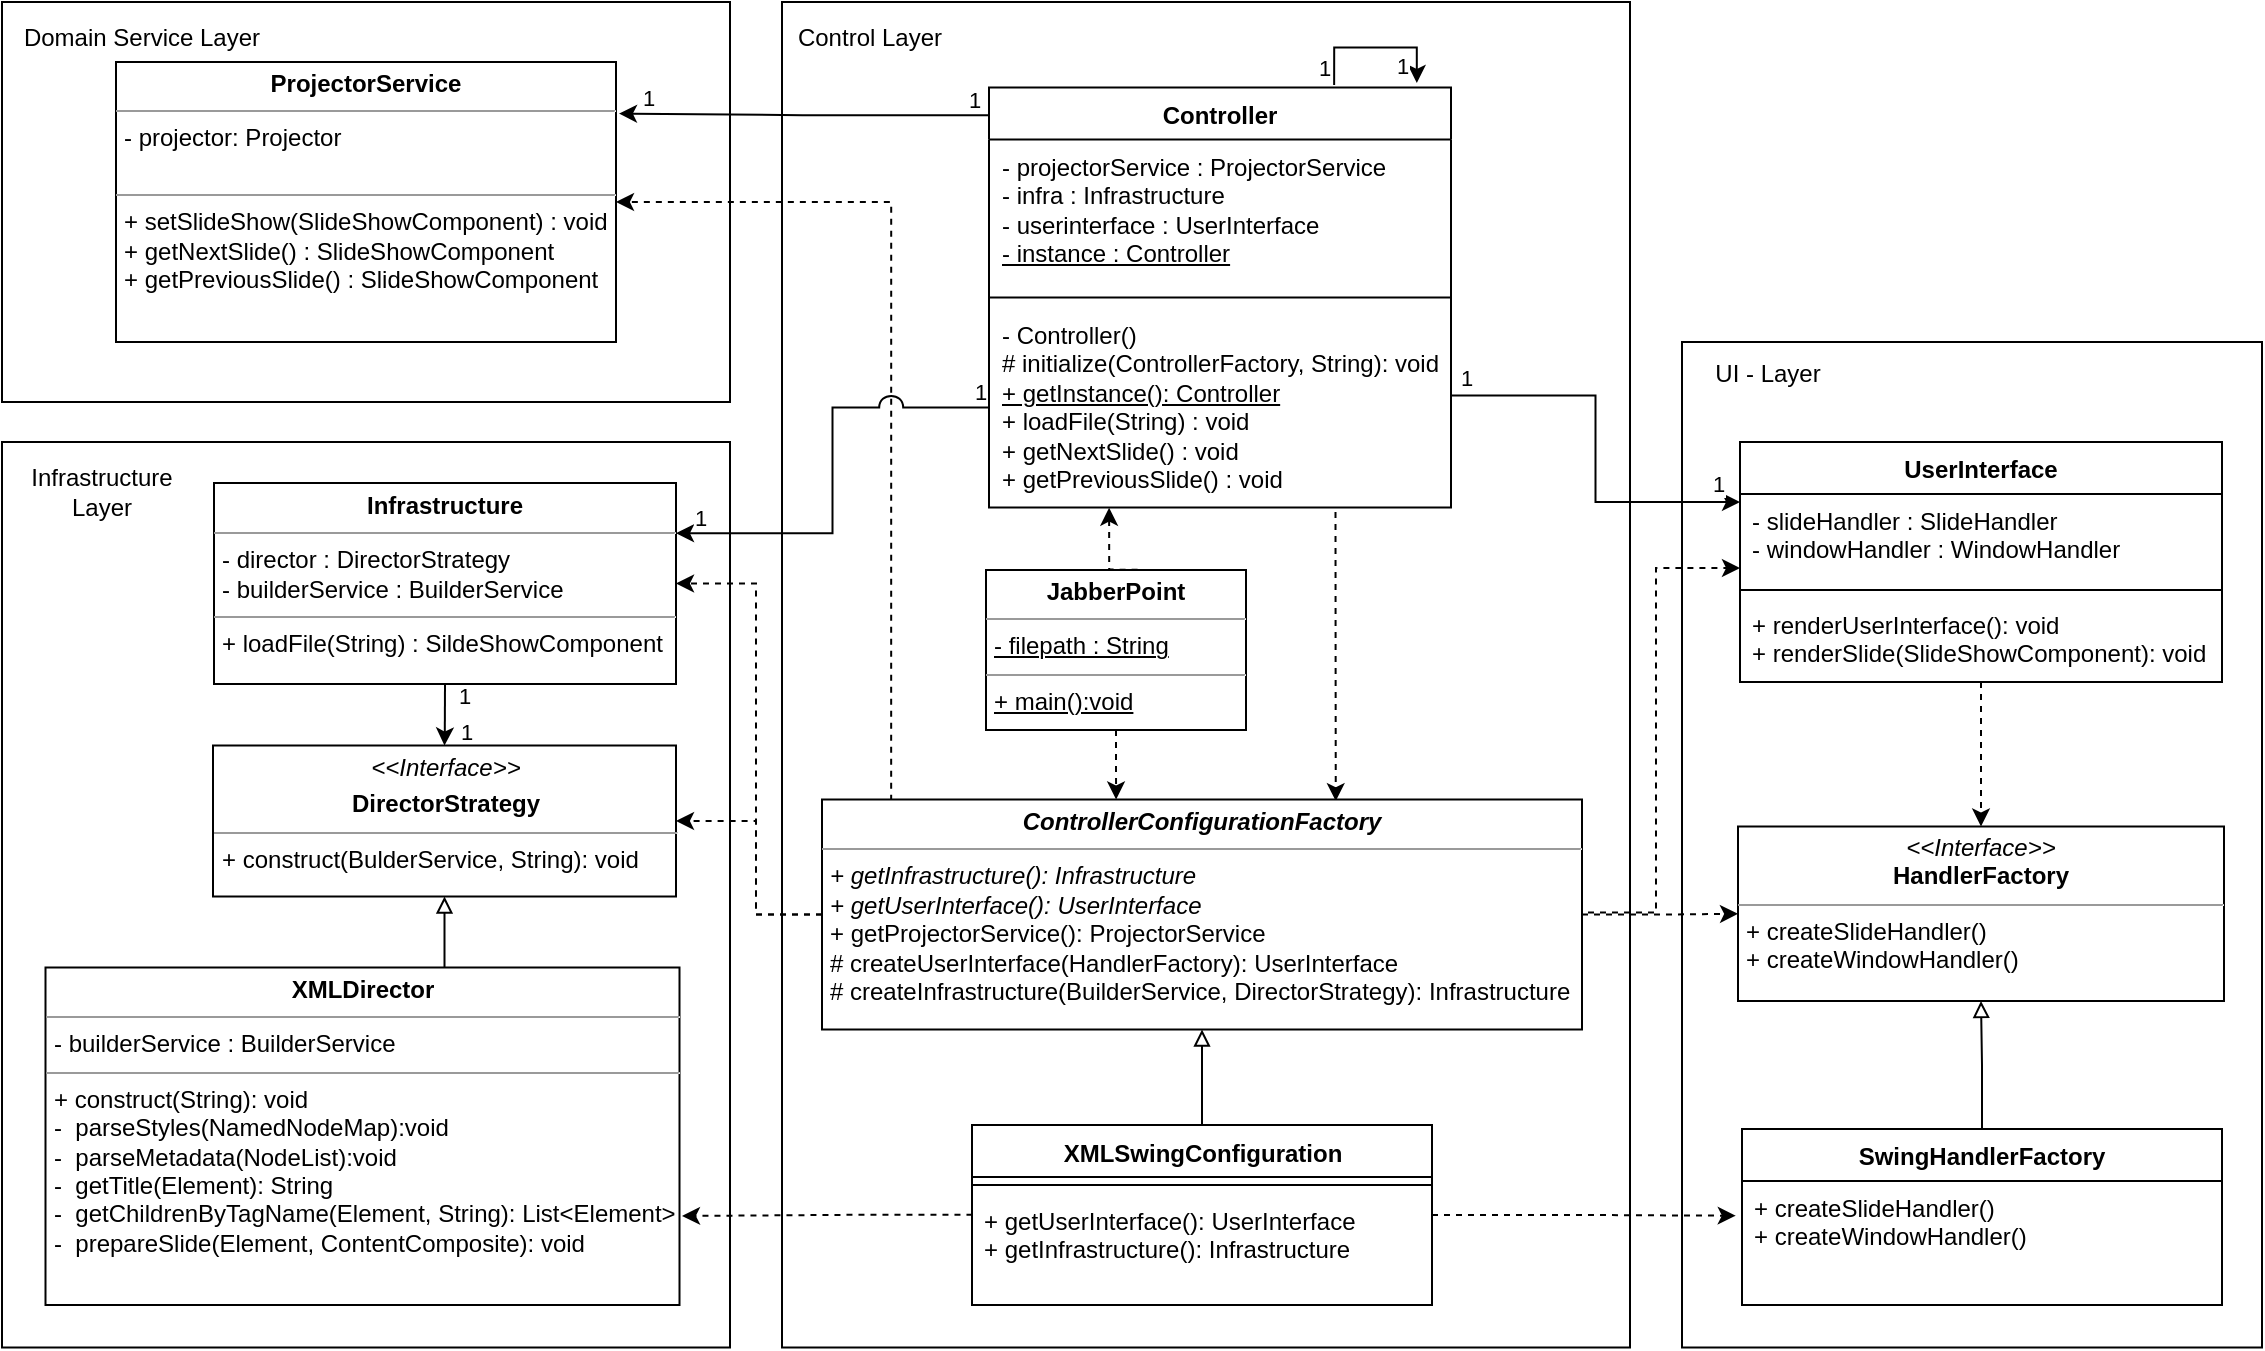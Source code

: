 <mxfile version="20.5.1" type="device"><diagram id="x2zoaYDkT-6Ec520m-VE" name="Page-1"><mxGraphModel dx="1261" dy="675" grid="1" gridSize="10" guides="1" tooltips="1" connect="1" arrows="1" fold="1" page="1" pageScale="1" pageWidth="1654" pageHeight="2336" math="0" shadow="0"><root><mxCell id="0"/><mxCell id="1" parent="0"/><mxCell id="t9tEXEBGN2ZMLMatsX_D-56" value="" style="rounded=0;whiteSpace=wrap;html=1;" vertex="1" parent="1"><mxGeometry x="100" y="290" width="364" height="200" as="geometry"/></mxCell><mxCell id="t9tEXEBGN2ZMLMatsX_D-39" value="" style="rounded=0;whiteSpace=wrap;html=1;" vertex="1" parent="1"><mxGeometry x="940" y="460" width="290" height="502.75" as="geometry"/></mxCell><mxCell id="t9tEXEBGN2ZMLMatsX_D-26" value="" style="rounded=0;whiteSpace=wrap;html=1;" vertex="1" parent="1"><mxGeometry x="100" y="510" width="364" height="452.75" as="geometry"/></mxCell><mxCell id="t9tEXEBGN2ZMLMatsX_D-1" value="" style="rounded=0;whiteSpace=wrap;html=1;" vertex="1" parent="1"><mxGeometry x="490" y="290" width="424" height="672.75" as="geometry"/></mxCell><mxCell id="t9tEXEBGN2ZMLMatsX_D-4" style="edgeStyle=orthogonalEdgeStyle;rounded=0;jumpStyle=none;jumpSize=12;orthogonalLoop=1;jettySize=auto;html=1;entryX=0.676;entryY=0.007;entryDx=0;entryDy=0;dashed=1;startArrow=none;startFill=0;endArrow=classic;endFill=1;exitX=0.75;exitY=1.023;exitDx=0;exitDy=0;exitPerimeter=0;entryPerimeter=0;" edge="1" parent="1" source="t9tEXEBGN2ZMLMatsX_D-8" target="t9tEXEBGN2ZMLMatsX_D-14"><mxGeometry relative="1" as="geometry"><Array as="points"><mxPoint x="767" y="614.75"/><mxPoint x="767" y="614.75"/></Array></mxGeometry></mxCell><mxCell id="t9tEXEBGN2ZMLMatsX_D-51" style="edgeStyle=orthogonalEdgeStyle;rounded=0;orthogonalLoop=1;jettySize=auto;html=1;entryX=0;entryY=0.25;entryDx=0;entryDy=0;endArrow=classic;endFill=1;exitX=1;exitY=0.44;exitDx=0;exitDy=0;exitPerimeter=0;" edge="1" parent="1" source="t9tEXEBGN2ZMLMatsX_D-8" target="t9tEXEBGN2ZMLMatsX_D-43"><mxGeometry relative="1" as="geometry"/></mxCell><mxCell id="t9tEXEBGN2ZMLMatsX_D-59" value="1" style="edgeLabel;html=1;align=center;verticalAlign=middle;resizable=0;points=[];" vertex="1" connectable="0" parent="t9tEXEBGN2ZMLMatsX_D-51"><mxGeometry x="-0.908" y="2" relative="1" as="geometry"><mxPoint x="-2" y="-7" as="offset"/></mxGeometry></mxCell><mxCell id="t9tEXEBGN2ZMLMatsX_D-60" value="1" style="edgeLabel;html=1;align=center;verticalAlign=middle;resizable=0;points=[];" vertex="1" connectable="0" parent="t9tEXEBGN2ZMLMatsX_D-51"><mxGeometry x="0.857" y="1" relative="1" as="geometry"><mxPoint x="3" y="-8" as="offset"/></mxGeometry></mxCell><mxCell id="t9tEXEBGN2ZMLMatsX_D-58" style="edgeStyle=orthogonalEdgeStyle;rounded=0;orthogonalLoop=1;jettySize=auto;html=1;entryX=1.006;entryY=0.184;entryDx=0;entryDy=0;entryPerimeter=0;endArrow=classic;endFill=1;exitX=0.001;exitY=0.066;exitDx=0;exitDy=0;exitPerimeter=0;" edge="1" parent="1" source="t9tEXEBGN2ZMLMatsX_D-5" target="t9tEXEBGN2ZMLMatsX_D-55"><mxGeometry relative="1" as="geometry"/></mxCell><mxCell id="t9tEXEBGN2ZMLMatsX_D-61" value="1" style="edgeLabel;html=1;align=center;verticalAlign=middle;resizable=0;points=[];" vertex="1" connectable="0" parent="t9tEXEBGN2ZMLMatsX_D-58"><mxGeometry x="-0.906" relative="1" as="geometry"><mxPoint x="1" y="-8" as="offset"/></mxGeometry></mxCell><mxCell id="t9tEXEBGN2ZMLMatsX_D-62" value="1" style="edgeLabel;html=1;align=center;verticalAlign=middle;resizable=0;points=[];" vertex="1" connectable="0" parent="t9tEXEBGN2ZMLMatsX_D-58"><mxGeometry x="0.831" relative="1" as="geometry"><mxPoint x="-1" y="-8" as="offset"/></mxGeometry></mxCell><mxCell id="t9tEXEBGN2ZMLMatsX_D-5" value="Controller" style="swimlane;fontStyle=1;align=center;verticalAlign=top;childLayout=stackLayout;horizontal=1;startSize=26;horizontalStack=0;resizeParent=1;resizeParentMax=0;resizeLast=0;collapsible=1;marginBottom=0;" vertex="1" parent="1"><mxGeometry x="593.5" y="332.75" width="231" height="210" as="geometry"/></mxCell><mxCell id="t9tEXEBGN2ZMLMatsX_D-6" value="- projectorService : ProjectorService&lt;br&gt;- infra : Infrastructure&lt;br&gt;- userinterface : UserInterface&lt;br&gt;&lt;u&gt;- instance : Controller&lt;/u&gt;" style="text;strokeColor=none;fillColor=none;align=left;verticalAlign=top;spacingLeft=4;spacingRight=4;overflow=hidden;rotatable=0;points=[[0,0.5],[1,0.5]];portConstraint=eastwest;fontStyle=0;html=1;" vertex="1" parent="t9tEXEBGN2ZMLMatsX_D-5"><mxGeometry y="26" width="231" height="74" as="geometry"/></mxCell><mxCell id="t9tEXEBGN2ZMLMatsX_D-7" value="" style="line;strokeWidth=1;fillColor=none;align=left;verticalAlign=middle;spacingTop=-1;spacingLeft=3;spacingRight=3;rotatable=0;labelPosition=right;points=[];portConstraint=eastwest;strokeColor=inherit;" vertex="1" parent="t9tEXEBGN2ZMLMatsX_D-5"><mxGeometry y="100" width="231" height="10" as="geometry"/></mxCell><mxCell id="t9tEXEBGN2ZMLMatsX_D-8" value="- Controller()&lt;br&gt;# initialize(ControllerFactory, String): void&lt;br&gt;&lt;u&gt;+ getInstance(): Controller&lt;/u&gt;&lt;br&gt;+ loadFile(String) : void&lt;br&gt;+ getNextSlide() : void&lt;br&gt;+ getPreviousSlide() : void" style="text;strokeColor=none;fillColor=none;align=left;verticalAlign=top;spacingLeft=4;spacingRight=4;overflow=hidden;rotatable=0;points=[[0,0.5],[1,0.5]];portConstraint=eastwest;html=1;" vertex="1" parent="t9tEXEBGN2ZMLMatsX_D-5"><mxGeometry y="110" width="231" height="100" as="geometry"/></mxCell><mxCell id="t9tEXEBGN2ZMLMatsX_D-9" style="edgeStyle=orthogonalEdgeStyle;rounded=0;orthogonalLoop=1;jettySize=auto;html=1;startArrow=none;startFill=0;endArrow=classic;endFill=1;exitX=0.593;exitY=0;exitDx=0;exitDy=0;exitPerimeter=0;entryX=0.788;entryY=-0.005;entryDx=0;entryDy=0;entryPerimeter=0;" edge="1" parent="1"><mxGeometry relative="1" as="geometry"><mxPoint x="807.416" y="330.5" as="targetPoint"/><Array as="points"><mxPoint x="766" y="312.75"/><mxPoint x="807" y="312.75"/></Array><mxPoint x="766.076" y="331.5" as="sourcePoint"/></mxGeometry></mxCell><mxCell id="t9tEXEBGN2ZMLMatsX_D-10" value="1" style="edgeLabel;html=1;align=center;verticalAlign=middle;resizable=0;points=[];" vertex="1" connectable="0" parent="t9tEXEBGN2ZMLMatsX_D-9"><mxGeometry x="-0.785" y="1" relative="1" as="geometry"><mxPoint x="-4" as="offset"/></mxGeometry></mxCell><mxCell id="t9tEXEBGN2ZMLMatsX_D-11" value="1" style="edgeLabel;html=1;align=center;verticalAlign=middle;resizable=0;points=[];" vertex="1" connectable="0" parent="t9tEXEBGN2ZMLMatsX_D-9"><mxGeometry x="0.793" relative="1" as="geometry"><mxPoint x="-8" as="offset"/></mxGeometry></mxCell><mxCell id="t9tEXEBGN2ZMLMatsX_D-12" value="Control Layer" style="text;html=1;strokeColor=none;fillColor=none;align=center;verticalAlign=middle;whiteSpace=wrap;rounded=0;" vertex="1" parent="1"><mxGeometry x="494" y="292.75" width="80" height="30" as="geometry"/></mxCell><mxCell id="t9tEXEBGN2ZMLMatsX_D-13" style="edgeStyle=orthogonalEdgeStyle;rounded=0;orthogonalLoop=1;jettySize=auto;html=1;endArrow=classic;endFill=1;dashed=1;exitX=0.583;exitY=-0.002;exitDx=0;exitDy=0;entryX=0.26;entryY=1.001;entryDx=0;entryDy=0;entryPerimeter=0;exitPerimeter=0;" edge="1" parent="1" source="t9tEXEBGN2ZMLMatsX_D-20" target="t9tEXEBGN2ZMLMatsX_D-8"><mxGeometry relative="1" as="geometry"><mxPoint x="685" y="532.75" as="targetPoint"/><mxPoint x="724.5" y="564.5" as="sourcePoint"/></mxGeometry></mxCell><mxCell id="t9tEXEBGN2ZMLMatsX_D-38" style="edgeStyle=orthogonalEdgeStyle;rounded=0;orthogonalLoop=1;jettySize=auto;html=1;entryX=1;entryY=0.5;entryDx=0;entryDy=0;dashed=1;" edge="1" parent="1" source="t9tEXEBGN2ZMLMatsX_D-14" target="t9tEXEBGN2ZMLMatsX_D-33"><mxGeometry relative="1" as="geometry"><Array as="points"><mxPoint x="477" y="746"/><mxPoint x="477" y="699"/></Array></mxGeometry></mxCell><mxCell id="t9tEXEBGN2ZMLMatsX_D-48" style="edgeStyle=orthogonalEdgeStyle;rounded=0;orthogonalLoop=1;jettySize=auto;html=1;entryX=0;entryY=0.5;entryDx=0;entryDy=0;dashed=1;" edge="1" parent="1" source="t9tEXEBGN2ZMLMatsX_D-14" target="t9tEXEBGN2ZMLMatsX_D-40"><mxGeometry relative="1" as="geometry"/></mxCell><mxCell id="t9tEXEBGN2ZMLMatsX_D-49" style="edgeStyle=orthogonalEdgeStyle;rounded=0;orthogonalLoop=1;jettySize=auto;html=1;dashed=1;exitX=1;exitY=0.5;exitDx=0;exitDy=0;" edge="1" parent="1" target="t9tEXEBGN2ZMLMatsX_D-44"><mxGeometry relative="1" as="geometry"><mxPoint x="887" y="745.28" as="sourcePoint"/><mxPoint x="960.662" y="573.002" as="targetPoint"/><Array as="points"><mxPoint x="927" y="745"/><mxPoint x="927" y="573"/></Array></mxGeometry></mxCell><mxCell id="t9tEXEBGN2ZMLMatsX_D-57" style="edgeStyle=orthogonalEdgeStyle;rounded=0;orthogonalLoop=1;jettySize=auto;html=1;entryX=1;entryY=0.5;entryDx=0;entryDy=0;endArrow=classic;endFill=1;exitX=0.091;exitY=0.005;exitDx=0;exitDy=0;exitPerimeter=0;dashed=1;" edge="1" parent="1" source="t9tEXEBGN2ZMLMatsX_D-14" target="t9tEXEBGN2ZMLMatsX_D-55"><mxGeometry relative="1" as="geometry"/></mxCell><mxCell id="t9tEXEBGN2ZMLMatsX_D-14" value="&lt;p style=&quot;margin:0px;margin-top:4px;text-align:center;&quot;&gt;&lt;b&gt;&lt;i&gt;ControllerConfigurationFactory&lt;/i&gt;&lt;/b&gt;&lt;/p&gt;&lt;hr size=&quot;1&quot;&gt;&lt;p style=&quot;margin:0px;margin-left:4px;&quot;&gt;&lt;/p&gt;&lt;p style=&quot;margin:0px;margin-left:4px;&quot;&gt;&lt;i&gt;+ getInfrastructure(): Infrastructure&lt;/i&gt;&lt;/p&gt;&lt;p style=&quot;margin:0px;margin-left:4px;&quot;&gt;&lt;i&gt;+ getUserInterface(): UserInterface&lt;/i&gt;&lt;/p&gt;&lt;p style=&quot;margin:0px;margin-left:4px;&quot;&gt;+ getProjectorService(): ProjectorService&lt;/p&gt;&lt;p style=&quot;margin:0px;margin-left:4px;&quot;&gt;# createUserInterface(HandlerFactory): UserInterface&lt;/p&gt;&lt;p style=&quot;margin:0px;margin-left:4px;&quot;&gt;# createInfrastructure(BuilderService, DirectorStrategy): Infrastructure&lt;/p&gt;" style="verticalAlign=top;align=left;overflow=fill;fontSize=12;fontFamily=Helvetica;html=1;" vertex="1" parent="1"><mxGeometry x="510" y="688.75" width="380" height="115" as="geometry"/></mxCell><mxCell id="t9tEXEBGN2ZMLMatsX_D-15" style="edgeStyle=orthogonalEdgeStyle;rounded=0;orthogonalLoop=1;jettySize=auto;html=1;entryX=0.5;entryY=1;entryDx=0;entryDy=0;startArrow=none;startFill=0;endArrow=block;endFill=0;" edge="1" parent="1" source="t9tEXEBGN2ZMLMatsX_D-16" target="t9tEXEBGN2ZMLMatsX_D-14"><mxGeometry relative="1" as="geometry"/></mxCell><mxCell id="t9tEXEBGN2ZMLMatsX_D-47" style="edgeStyle=orthogonalEdgeStyle;rounded=0;orthogonalLoop=1;jettySize=auto;html=1;entryX=-0.013;entryY=0.28;entryDx=0;entryDy=0;entryPerimeter=0;dashed=1;" edge="1" parent="1" source="t9tEXEBGN2ZMLMatsX_D-16" target="t9tEXEBGN2ZMLMatsX_D-42"><mxGeometry relative="1" as="geometry"/></mxCell><mxCell id="t9tEXEBGN2ZMLMatsX_D-16" value="XMLSwingConfiguration" style="swimlane;fontStyle=1;align=center;verticalAlign=top;childLayout=stackLayout;horizontal=1;startSize=26;horizontalStack=0;resizeParent=1;resizeParentMax=0;resizeLast=0;collapsible=1;marginBottom=0;html=1;" vertex="1" parent="1"><mxGeometry x="585" y="851.5" width="230" height="90" as="geometry"/></mxCell><mxCell id="t9tEXEBGN2ZMLMatsX_D-17" value="" style="line;strokeWidth=1;fillColor=none;align=left;verticalAlign=middle;spacingTop=-1;spacingLeft=3;spacingRight=3;rotatable=0;labelPosition=right;points=[];portConstraint=eastwest;strokeColor=inherit;html=1;" vertex="1" parent="t9tEXEBGN2ZMLMatsX_D-16"><mxGeometry y="26" width="230" height="8" as="geometry"/></mxCell><mxCell id="t9tEXEBGN2ZMLMatsX_D-18" value="+ getUserInterface(): UserInterface&lt;br&gt;+ getInfrastructure(): Infrastructure" style="text;strokeColor=none;fillColor=none;align=left;verticalAlign=top;spacingLeft=4;spacingRight=4;overflow=hidden;rotatable=0;points=[[0,0.5],[1,0.5]];portConstraint=eastwest;html=1;" vertex="1" parent="t9tEXEBGN2ZMLMatsX_D-16"><mxGeometry y="34" width="230" height="56" as="geometry"/></mxCell><mxCell id="t9tEXEBGN2ZMLMatsX_D-19" style="edgeStyle=orthogonalEdgeStyle;rounded=0;orthogonalLoop=1;jettySize=auto;html=1;entryX=0.387;entryY=0;entryDx=0;entryDy=0;entryPerimeter=0;dashed=1;" edge="1" parent="1" source="t9tEXEBGN2ZMLMatsX_D-20" target="t9tEXEBGN2ZMLMatsX_D-14"><mxGeometry relative="1" as="geometry"/></mxCell><mxCell id="t9tEXEBGN2ZMLMatsX_D-20" value="&lt;p style=&quot;margin:0px;margin-top:4px;text-align:center;&quot;&gt;&lt;b style=&quot;background-color: initial;&quot;&gt;JabberPoint&lt;/b&gt;&lt;br&gt;&lt;/p&gt;&lt;hr size=&quot;1&quot;&gt;&lt;p style=&quot;margin:0px;margin-left:4px;&quot;&gt;&lt;u&gt;- filepath : String&lt;/u&gt;&lt;/p&gt;&lt;hr size=&quot;1&quot;&gt;&lt;p style=&quot;margin:0px;margin-left:4px;&quot;&gt;&lt;span style=&quot;background-color: initial;&quot;&gt;&lt;u&gt;+ main():void&lt;/u&gt;&lt;/span&gt;&lt;/p&gt;" style="verticalAlign=top;align=left;overflow=fill;fontSize=12;fontFamily=Helvetica;html=1;" vertex="1" parent="1"><mxGeometry x="592" y="574" width="130" height="80" as="geometry"/></mxCell><mxCell id="t9tEXEBGN2ZMLMatsX_D-29" style="edgeStyle=orthogonalEdgeStyle;rounded=0;jumpStyle=arc;jumpSize=12;orthogonalLoop=1;jettySize=auto;html=1;entryX=0.5;entryY=0;entryDx=0;entryDy=0;startArrow=none;startFill=0;endArrow=classic;endFill=1;" edge="1" parent="1" source="t9tEXEBGN2ZMLMatsX_D-32" target="t9tEXEBGN2ZMLMatsX_D-33"><mxGeometry relative="1" as="geometry"/></mxCell><mxCell id="t9tEXEBGN2ZMLMatsX_D-30" value="1" style="edgeLabel;html=1;align=center;verticalAlign=middle;resizable=0;points=[];" vertex="1" connectable="0" parent="t9tEXEBGN2ZMLMatsX_D-29"><mxGeometry x="-0.66" relative="1" as="geometry"><mxPoint x="9" as="offset"/></mxGeometry></mxCell><mxCell id="t9tEXEBGN2ZMLMatsX_D-31" value="1" style="edgeLabel;html=1;align=center;verticalAlign=middle;resizable=0;points=[];" vertex="1" connectable="0" parent="t9tEXEBGN2ZMLMatsX_D-29"><mxGeometry x="0.558" relative="1" as="geometry"><mxPoint x="10" as="offset"/></mxGeometry></mxCell><mxCell id="t9tEXEBGN2ZMLMatsX_D-32" value="&lt;p style=&quot;margin:0px;margin-top:4px;text-align:center;&quot;&gt;&lt;b&gt;Infrastructure&lt;/b&gt;&lt;/p&gt;&lt;hr size=&quot;1&quot;&gt;&lt;p style=&quot;margin:0px;margin-left:4px;&quot;&gt;- director : DirectorStrategy&lt;br&gt;&lt;/p&gt;&lt;p style=&quot;margin:0px;margin-left:4px;&quot;&gt;- builderService : BuilderService&lt;br style=&quot;padding: 0px; margin: 0px;&quot;&gt;&lt;/p&gt;&lt;hr size=&quot;1&quot;&gt;&lt;p style=&quot;margin:0px;margin-left:4px;&quot;&gt;&lt;span style=&quot;background-color: initial;&quot;&gt;+ loadFile(String) : SildeShowComponent&lt;/span&gt;&lt;/p&gt;&lt;p style=&quot;margin:0px;margin-left:4px;&quot;&gt;&lt;br&gt;&lt;/p&gt;&lt;p style=&quot;margin:0px;margin-left:4px;&quot;&gt;&lt;br&gt;&lt;/p&gt;" style="verticalAlign=top;align=left;overflow=fill;fontSize=12;fontFamily=Helvetica;html=1;" vertex="1" parent="1"><mxGeometry x="206" y="530.5" width="231" height="100.5" as="geometry"/></mxCell><mxCell id="t9tEXEBGN2ZMLMatsX_D-33" value="&lt;p style=&quot;margin:0px;margin-top:4px;text-align:center;&quot;&gt;&lt;i style=&quot;&quot;&gt;&amp;lt;&amp;lt;Interface&amp;gt;&amp;gt;&lt;/i&gt;&lt;/p&gt;&lt;p style=&quot;margin:0px;margin-top:4px;text-align:center;&quot;&gt;&lt;b&gt;DirectorStrategy&lt;/b&gt;&lt;/p&gt;&lt;hr size=&quot;1&quot;&gt;&lt;p style=&quot;margin:0px;margin-left:4px;&quot;&gt;&lt;/p&gt;&lt;p style=&quot;margin:0px;margin-left:4px;&quot;&gt;&lt;span style=&quot;background-color: initial;&quot;&gt;+ construct(BulderService, String): void&lt;/span&gt;&lt;/p&gt;" style="verticalAlign=top;align=left;overflow=fill;fontSize=12;fontFamily=Helvetica;html=1;" vertex="1" parent="1"><mxGeometry x="205.5" y="661.75" width="231.5" height="75.5" as="geometry"/></mxCell><mxCell id="t9tEXEBGN2ZMLMatsX_D-34" style="edgeStyle=orthogonalEdgeStyle;rounded=0;orthogonalLoop=1;jettySize=auto;html=1;entryX=0.5;entryY=1;entryDx=0;entryDy=0;endArrow=block;endFill=0;exitX=0.5;exitY=0;exitDx=0;exitDy=0;" edge="1" parent="1" target="t9tEXEBGN2ZMLMatsX_D-33"><mxGeometry relative="1" as="geometry"><mxPoint x="321.25" y="772.75" as="sourcePoint"/></mxGeometry></mxCell><mxCell id="t9tEXEBGN2ZMLMatsX_D-35" value="&lt;p style=&quot;margin:0px;margin-top:4px;text-align:center;&quot;&gt;&lt;b style=&quot;background-color: initial;&quot;&gt;XMLDirector&lt;/b&gt;&lt;br&gt;&lt;/p&gt;&lt;hr size=&quot;1&quot;&gt;&lt;p style=&quot;margin:0px;margin-left:4px;&quot;&gt;- builderService : BuilderService&lt;/p&gt;&lt;hr size=&quot;1&quot;&gt;&lt;p style=&quot;margin:0px;margin-left:4px;&quot;&gt;&lt;span style=&quot;background-color: initial;&quot;&gt;+ construct(String): void&lt;br&gt;&lt;/span&gt;&lt;/p&gt;&lt;p style=&quot;margin:0px;margin-left:4px;&quot;&gt;&lt;span style=&quot;background-color: initial;&quot;&gt;-&amp;nbsp; parseStyles(NamedNodeMap):void&lt;/span&gt;&lt;/p&gt;&lt;p style=&quot;margin:0px;margin-left:4px;&quot;&gt;&lt;span style=&quot;background-color: initial;&quot;&gt;-&amp;nbsp; parseMetadata(NodeList):void&lt;/span&gt;&lt;/p&gt;&lt;p style=&quot;margin:0px;margin-left:4px;&quot;&gt;&lt;span style=&quot;background-color: initial;&quot;&gt;-&amp;nbsp; getTitle(Element): String&lt;/span&gt;&lt;/p&gt;&lt;p style=&quot;margin:0px;margin-left:4px;&quot;&gt;-&amp;nbsp; getChildrenByTagName(Element, String): List&amp;lt;Element&amp;gt;&lt;/p&gt;&lt;p style=&quot;margin:0px;margin-left:4px;&quot;&gt;-&amp;nbsp; prepareSlide(Element, ContentComposite): void&lt;/p&gt;" style="verticalAlign=top;align=left;overflow=fill;fontSize=12;fontFamily=Helvetica;html=1;" vertex="1" parent="1"><mxGeometry x="121.75" y="772.75" width="317" height="168.75" as="geometry"/></mxCell><mxCell id="t9tEXEBGN2ZMLMatsX_D-36" style="edgeStyle=orthogonalEdgeStyle;rounded=0;orthogonalLoop=1;jettySize=auto;html=1;dashed=1;exitX=0.001;exitY=0.194;exitDx=0;exitDy=0;exitPerimeter=0;" edge="1" parent="1" source="t9tEXEBGN2ZMLMatsX_D-18"><mxGeometry relative="1" as="geometry"><mxPoint x="440" y="897" as="targetPoint"/><mxPoint x="604" y="896.5" as="sourcePoint"/><Array as="points"><mxPoint x="527" y="896"/></Array></mxGeometry></mxCell><mxCell id="t9tEXEBGN2ZMLMatsX_D-37" style="edgeStyle=orthogonalEdgeStyle;rounded=0;orthogonalLoop=1;jettySize=auto;html=1;entryX=1;entryY=0.5;entryDx=0;entryDy=0;dashed=1;" edge="1" parent="1" source="t9tEXEBGN2ZMLMatsX_D-14" target="t9tEXEBGN2ZMLMatsX_D-32"><mxGeometry relative="1" as="geometry"><Array as="points"><mxPoint x="477" y="746"/><mxPoint x="477" y="581"/></Array></mxGeometry></mxCell><mxCell id="t9tEXEBGN2ZMLMatsX_D-40" value="&lt;p style=&quot;margin:0px;margin-top:4px;text-align:center;&quot;&gt;&lt;i&gt;&amp;lt;&amp;lt;Interface&amp;gt;&amp;gt;&lt;/i&gt;&lt;br&gt;&lt;b&gt;HandlerFactory&lt;/b&gt;&lt;/p&gt;&lt;hr size=&quot;1&quot;&gt;&lt;p style=&quot;margin:0px;margin-left:4px;&quot;&gt;&lt;span style=&quot;background-color: initial;&quot;&gt;+ createSlideHandler()&lt;/span&gt;&lt;br&gt;&lt;/p&gt;&lt;p style=&quot;margin:0px;margin-left:4px;&quot;&gt;+ createWindowHandler()&lt;/p&gt;" style="verticalAlign=top;align=left;overflow=fill;fontSize=12;fontFamily=Helvetica;html=1;" vertex="1" parent="1"><mxGeometry x="968" y="702.25" width="243" height="87.25" as="geometry"/></mxCell><mxCell id="t9tEXEBGN2ZMLMatsX_D-50" style="edgeStyle=orthogonalEdgeStyle;rounded=0;orthogonalLoop=1;jettySize=auto;html=1;entryX=0.5;entryY=1;entryDx=0;entryDy=0;endArrow=block;endFill=0;" edge="1" parent="1" source="t9tEXEBGN2ZMLMatsX_D-41" target="t9tEXEBGN2ZMLMatsX_D-40"><mxGeometry relative="1" as="geometry"/></mxCell><mxCell id="t9tEXEBGN2ZMLMatsX_D-41" value="SwingHandlerFactory" style="swimlane;fontStyle=1;childLayout=stackLayout;horizontal=1;startSize=26;fillColor=none;horizontalStack=0;resizeParent=1;resizeParentMax=0;resizeLast=0;collapsible=1;marginBottom=0;" vertex="1" parent="1"><mxGeometry x="970" y="853.5" width="240" height="88" as="geometry"/></mxCell><mxCell id="t9tEXEBGN2ZMLMatsX_D-42" value="+ createSlideHandler()&#10;+ createWindowHandler()" style="text;strokeColor=none;fillColor=none;align=left;verticalAlign=top;spacingLeft=4;spacingRight=4;overflow=hidden;rotatable=0;points=[[0,0.5],[1,0.5]];portConstraint=eastwest;" vertex="1" parent="t9tEXEBGN2ZMLMatsX_D-41"><mxGeometry y="26" width="240" height="62" as="geometry"/></mxCell><mxCell id="t9tEXEBGN2ZMLMatsX_D-64" style="edgeStyle=orthogonalEdgeStyle;rounded=0;orthogonalLoop=1;jettySize=auto;html=1;entryX=0.5;entryY=0;entryDx=0;entryDy=0;endArrow=classic;endFill=1;dashed=1;" edge="1" parent="1" source="t9tEXEBGN2ZMLMatsX_D-43" target="t9tEXEBGN2ZMLMatsX_D-40"><mxGeometry relative="1" as="geometry"/></mxCell><mxCell id="t9tEXEBGN2ZMLMatsX_D-43" value="UserInterface" style="swimlane;fontStyle=1;align=center;verticalAlign=top;childLayout=stackLayout;horizontal=1;startSize=26;horizontalStack=0;resizeParent=1;resizeParentMax=0;resizeLast=0;collapsible=1;marginBottom=0;" vertex="1" parent="1"><mxGeometry x="969" y="510" width="241" height="120" as="geometry"/></mxCell><mxCell id="t9tEXEBGN2ZMLMatsX_D-44" value="- slideHandler : SlideHandler&#10;- windowHandler : WindowHandler" style="text;strokeColor=none;fillColor=none;align=left;verticalAlign=top;spacingLeft=4;spacingRight=4;overflow=hidden;rotatable=0;points=[[0,0.5],[1,0.5]];portConstraint=eastwest;" vertex="1" parent="t9tEXEBGN2ZMLMatsX_D-43"><mxGeometry y="26" width="241" height="44" as="geometry"/></mxCell><mxCell id="t9tEXEBGN2ZMLMatsX_D-45" value="" style="line;strokeWidth=1;fillColor=none;align=left;verticalAlign=middle;spacingTop=-1;spacingLeft=3;spacingRight=3;rotatable=0;labelPosition=right;points=[];portConstraint=eastwest;strokeColor=inherit;" vertex="1" parent="t9tEXEBGN2ZMLMatsX_D-43"><mxGeometry y="70" width="241" height="8" as="geometry"/></mxCell><mxCell id="t9tEXEBGN2ZMLMatsX_D-46" value="+ renderUserInterface(): void&#10;+ renderSlide(SlideShowComponent): void" style="text;strokeColor=none;fillColor=none;align=left;verticalAlign=top;spacingLeft=4;spacingRight=4;overflow=hidden;rotatable=0;points=[[0,0.5],[1,0.5]];portConstraint=eastwest;" vertex="1" parent="t9tEXEBGN2ZMLMatsX_D-43"><mxGeometry y="78" width="241" height="42" as="geometry"/></mxCell><mxCell id="t9tEXEBGN2ZMLMatsX_D-54" value="Infrastructure Layer" style="text;html=1;strokeColor=none;fillColor=none;align=center;verticalAlign=middle;whiteSpace=wrap;rounded=0;" vertex="1" parent="1"><mxGeometry x="110" y="520" width="80" height="30" as="geometry"/></mxCell><mxCell id="t9tEXEBGN2ZMLMatsX_D-55" value="&lt;p style=&quot;margin:0px;margin-top:4px;text-align:center;&quot;&gt;&lt;b&gt;ProjectorService&lt;/b&gt;&lt;/p&gt;&lt;hr size=&quot;1&quot;&gt;&lt;p style=&quot;margin:0px;margin-left:4px;&quot;&gt;- projector: Projector&lt;/p&gt;&lt;p style=&quot;margin:0px;margin-left:4px;&quot;&gt;&lt;br&gt;&lt;/p&gt;&lt;hr size=&quot;1&quot;&gt;&lt;p style=&quot;margin:0px;margin-left:4px;&quot;&gt;+ setSlideShow(SlideShowComponent) : void&lt;/p&gt;&lt;p style=&quot;margin:0px;margin-left:4px;&quot;&gt;+ getNextSlide() : SlideShowComponent&lt;/p&gt;&lt;p style=&quot;margin:0px;margin-left:4px;&quot;&gt;+ getPreviousSlide() : SlideShowComponent&lt;/p&gt;" style="verticalAlign=top;align=left;overflow=fill;fontSize=12;fontFamily=Helvetica;html=1;" vertex="1" parent="1"><mxGeometry x="157" y="320" width="250" height="140" as="geometry"/></mxCell><mxCell id="t9tEXEBGN2ZMLMatsX_D-63" value="Domain Service Layer" style="text;html=1;strokeColor=none;fillColor=none;align=center;verticalAlign=middle;whiteSpace=wrap;rounded=0;" vertex="1" parent="1"><mxGeometry x="100" y="292.75" width="140" height="30" as="geometry"/></mxCell><mxCell id="t9tEXEBGN2ZMLMatsX_D-65" style="edgeStyle=orthogonalEdgeStyle;rounded=0;orthogonalLoop=1;jettySize=auto;html=1;entryX=1;entryY=0.25;entryDx=0;entryDy=0;endArrow=classic;endFill=1;jumpStyle=arc;jumpSize=12;" edge="1" parent="1" source="t9tEXEBGN2ZMLMatsX_D-8" target="t9tEXEBGN2ZMLMatsX_D-32"><mxGeometry relative="1" as="geometry"/></mxCell><mxCell id="t9tEXEBGN2ZMLMatsX_D-66" value="1" style="edgeLabel;html=1;align=center;verticalAlign=middle;resizable=0;points=[];" vertex="1" connectable="0" parent="t9tEXEBGN2ZMLMatsX_D-65"><mxGeometry x="-0.936" relative="1" as="geometry"><mxPoint x="2" y="-8" as="offset"/></mxGeometry></mxCell><mxCell id="t9tEXEBGN2ZMLMatsX_D-67" value="1" style="edgeLabel;html=1;align=center;verticalAlign=middle;resizable=0;points=[];" vertex="1" connectable="0" parent="t9tEXEBGN2ZMLMatsX_D-65"><mxGeometry x="0.886" relative="1" as="geometry"><mxPoint x="-1" y="-8" as="offset"/></mxGeometry></mxCell><mxCell id="t9tEXEBGN2ZMLMatsX_D-68" value="UI - Layer" style="text;html=1;strokeColor=none;fillColor=none;align=center;verticalAlign=middle;whiteSpace=wrap;rounded=0;" vertex="1" parent="1"><mxGeometry x="943" y="462.75" width="80" height="27.25" as="geometry"/></mxCell></root></mxGraphModel></diagram></mxfile>